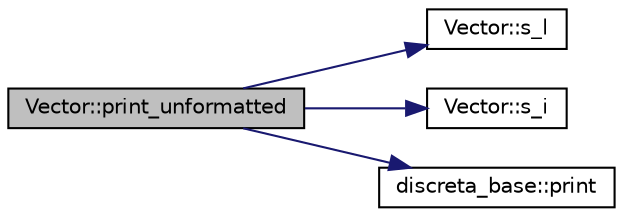 digraph "Vector::print_unformatted"
{
  edge [fontname="Helvetica",fontsize="10",labelfontname="Helvetica",labelfontsize="10"];
  node [fontname="Helvetica",fontsize="10",shape=record];
  rankdir="LR";
  Node4310 [label="Vector::print_unformatted",height=0.2,width=0.4,color="black", fillcolor="grey75", style="filled", fontcolor="black"];
  Node4310 -> Node4311 [color="midnightblue",fontsize="10",style="solid",fontname="Helvetica"];
  Node4311 [label="Vector::s_l",height=0.2,width=0.4,color="black", fillcolor="white", style="filled",URL="$d5/db2/class_vector.html#ad2dc082288f858d22a528832289e0704"];
  Node4310 -> Node4312 [color="midnightblue",fontsize="10",style="solid",fontname="Helvetica"];
  Node4312 [label="Vector::s_i",height=0.2,width=0.4,color="black", fillcolor="white", style="filled",URL="$d5/db2/class_vector.html#a1c4fe1752523df8119f70dd550244871"];
  Node4310 -> Node4313 [color="midnightblue",fontsize="10",style="solid",fontname="Helvetica"];
  Node4313 [label="discreta_base::print",height=0.2,width=0.4,color="black", fillcolor="white", style="filled",URL="$d7/d71/classdiscreta__base.html#a036e48bc058347046fc9b73dd0951478"];
}
